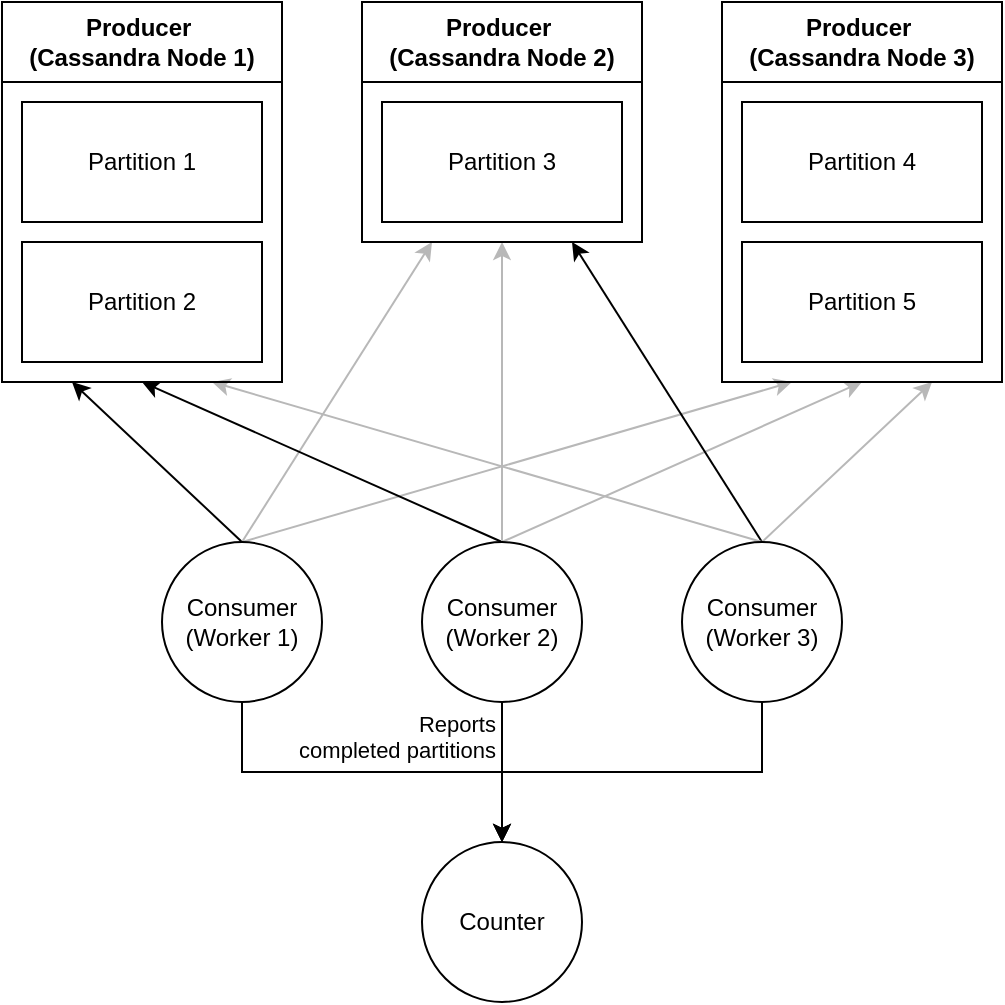 <mxfile version="20.8.16" type="device"><diagram name="Page-1" id="AO8bkcMqrLRlqsZEOm6u"><mxGraphModel dx="1100" dy="756" grid="1" gridSize="10" guides="1" tooltips="1" connect="1" arrows="1" fold="1" page="1" pageScale="1" pageWidth="827" pageHeight="1169" math="0" shadow="0"><root><mxCell id="0"/><mxCell id="1" parent="0"/><mxCell id="wX_-kb0E8WozYV4CJ8G3-15" style="edgeStyle=orthogonalEdgeStyle;rounded=0;orthogonalLoop=1;jettySize=auto;html=1;exitX=0.5;exitY=1;exitDx=0;exitDy=0;" edge="1" parent="1" source="wX_-kb0E8WozYV4CJ8G3-1" target="wX_-kb0E8WozYV4CJ8G3-14"><mxGeometry relative="1" as="geometry"/></mxCell><mxCell id="wX_-kb0E8WozYV4CJ8G3-22" style="edgeStyle=none;rounded=0;orthogonalLoop=1;jettySize=auto;html=1;exitX=0.5;exitY=0;exitDx=0;exitDy=0;entryX=0.25;entryY=1;entryDx=0;entryDy=0;" edge="1" parent="1" source="wX_-kb0E8WozYV4CJ8G3-1" target="wX_-kb0E8WozYV4CJ8G3-4"><mxGeometry relative="1" as="geometry"/></mxCell><mxCell id="wX_-kb0E8WozYV4CJ8G3-23" style="edgeStyle=none;rounded=0;orthogonalLoop=1;jettySize=auto;html=1;exitX=0.5;exitY=0;exitDx=0;exitDy=0;entryX=0.25;entryY=1;entryDx=0;entryDy=0;fillColor=#f5f5f5;gradientColor=#b3b3b3;strokeColor=#B8B8B8;" edge="1" parent="1" source="wX_-kb0E8WozYV4CJ8G3-1" target="wX_-kb0E8WozYV4CJ8G3-8"><mxGeometry relative="1" as="geometry"/></mxCell><mxCell id="wX_-kb0E8WozYV4CJ8G3-25" style="edgeStyle=none;rounded=0;orthogonalLoop=1;jettySize=auto;html=1;exitX=0.5;exitY=0;exitDx=0;exitDy=0;entryX=0.25;entryY=1;entryDx=0;entryDy=0;strokeColor=#B8B8B8;" edge="1" parent="1" source="wX_-kb0E8WozYV4CJ8G3-1" target="wX_-kb0E8WozYV4CJ8G3-11"><mxGeometry relative="1" as="geometry"/></mxCell><mxCell id="wX_-kb0E8WozYV4CJ8G3-1" value="Consumer&lt;br&gt;(Worker 1)" style="ellipse;whiteSpace=wrap;html=1;aspect=fixed;" vertex="1" parent="1"><mxGeometry x="180" y="290" width="80" height="80" as="geometry"/></mxCell><mxCell id="wX_-kb0E8WozYV4CJ8G3-16" value="Reports &lt;br&gt;completed partitions" style="edgeStyle=orthogonalEdgeStyle;rounded=0;orthogonalLoop=1;jettySize=auto;html=1;exitX=0.5;exitY=1;exitDx=0;exitDy=0;labelPosition=left;verticalLabelPosition=top;align=right;verticalAlign=bottom;spacing=4;" edge="1" parent="1" source="wX_-kb0E8WozYV4CJ8G3-2" target="wX_-kb0E8WozYV4CJ8G3-14"><mxGeometry relative="1" as="geometry"/></mxCell><mxCell id="wX_-kb0E8WozYV4CJ8G3-21" style="edgeStyle=none;rounded=0;orthogonalLoop=1;jettySize=auto;html=1;exitX=0.5;exitY=0;exitDx=0;exitDy=0;entryX=0.5;entryY=1;entryDx=0;entryDy=0;" edge="1" parent="1" source="wX_-kb0E8WozYV4CJ8G3-2" target="wX_-kb0E8WozYV4CJ8G3-4"><mxGeometry relative="1" as="geometry"/></mxCell><mxCell id="wX_-kb0E8WozYV4CJ8G3-24" style="edgeStyle=none;rounded=0;orthogonalLoop=1;jettySize=auto;html=1;exitX=0.5;exitY=0;exitDx=0;exitDy=0;entryX=0.5;entryY=1;entryDx=0;entryDy=0;strokeColor=#B8B8B8;" edge="1" parent="1" source="wX_-kb0E8WozYV4CJ8G3-2" target="wX_-kb0E8WozYV4CJ8G3-8"><mxGeometry relative="1" as="geometry"/></mxCell><mxCell id="wX_-kb0E8WozYV4CJ8G3-26" style="edgeStyle=none;rounded=0;orthogonalLoop=1;jettySize=auto;html=1;exitX=0.5;exitY=0;exitDx=0;exitDy=0;entryX=0.5;entryY=1;entryDx=0;entryDy=0;strokeColor=#B8B8B8;" edge="1" parent="1" source="wX_-kb0E8WozYV4CJ8G3-2" target="wX_-kb0E8WozYV4CJ8G3-11"><mxGeometry relative="1" as="geometry"/></mxCell><mxCell id="wX_-kb0E8WozYV4CJ8G3-2" value="Consumer&lt;br&gt;(Worker 2)" style="ellipse;whiteSpace=wrap;html=1;aspect=fixed;" vertex="1" parent="1"><mxGeometry x="310" y="290" width="80" height="80" as="geometry"/></mxCell><mxCell id="wX_-kb0E8WozYV4CJ8G3-17" style="edgeStyle=orthogonalEdgeStyle;rounded=0;orthogonalLoop=1;jettySize=auto;html=1;exitX=0.5;exitY=1;exitDx=0;exitDy=0;" edge="1" parent="1" source="wX_-kb0E8WozYV4CJ8G3-3" target="wX_-kb0E8WozYV4CJ8G3-14"><mxGeometry relative="1" as="geometry"/></mxCell><mxCell id="wX_-kb0E8WozYV4CJ8G3-18" style="rounded=0;orthogonalLoop=1;jettySize=auto;html=1;exitX=0.5;exitY=0;exitDx=0;exitDy=0;entryX=0.75;entryY=1;entryDx=0;entryDy=0;" edge="1" parent="1" source="wX_-kb0E8WozYV4CJ8G3-3" target="wX_-kb0E8WozYV4CJ8G3-8"><mxGeometry relative="1" as="geometry"/></mxCell><mxCell id="wX_-kb0E8WozYV4CJ8G3-27" style="edgeStyle=none;rounded=0;orthogonalLoop=1;jettySize=auto;html=1;exitX=0.5;exitY=0;exitDx=0;exitDy=0;entryX=0.75;entryY=1;entryDx=0;entryDy=0;strokeColor=#B8B8B8;" edge="1" parent="1" source="wX_-kb0E8WozYV4CJ8G3-3" target="wX_-kb0E8WozYV4CJ8G3-4"><mxGeometry relative="1" as="geometry"/></mxCell><mxCell id="wX_-kb0E8WozYV4CJ8G3-28" style="edgeStyle=none;rounded=0;orthogonalLoop=1;jettySize=auto;html=1;exitX=0.5;exitY=0;exitDx=0;exitDy=0;entryX=0.75;entryY=1;entryDx=0;entryDy=0;strokeColor=#B8B8B8;" edge="1" parent="1" source="wX_-kb0E8WozYV4CJ8G3-3" target="wX_-kb0E8WozYV4CJ8G3-11"><mxGeometry relative="1" as="geometry"/></mxCell><mxCell id="wX_-kb0E8WozYV4CJ8G3-3" value="Consumer&lt;br&gt;(Worker 3)" style="ellipse;whiteSpace=wrap;html=1;aspect=fixed;" vertex="1" parent="1"><mxGeometry x="440" y="290" width="80" height="80" as="geometry"/></mxCell><mxCell id="wX_-kb0E8WozYV4CJ8G3-4" value="Producer&amp;nbsp;&lt;br&gt;(Cassandra Node 1)" style="swimlane;whiteSpace=wrap;html=1;startSize=40;" vertex="1" parent="1"><mxGeometry x="100" y="20" width="140" height="190" as="geometry"/></mxCell><mxCell id="wX_-kb0E8WozYV4CJ8G3-6" value="Partition 1" style="rounded=0;whiteSpace=wrap;html=1;" vertex="1" parent="wX_-kb0E8WozYV4CJ8G3-4"><mxGeometry x="10" y="50" width="120" height="60" as="geometry"/></mxCell><mxCell id="wX_-kb0E8WozYV4CJ8G3-7" value="Partition 2" style="rounded=0;whiteSpace=wrap;html=1;" vertex="1" parent="wX_-kb0E8WozYV4CJ8G3-4"><mxGeometry x="10" y="120" width="120" height="60" as="geometry"/></mxCell><mxCell id="wX_-kb0E8WozYV4CJ8G3-8" value="Producer&amp;nbsp;&lt;br&gt;(Cassandra Node 2)" style="swimlane;whiteSpace=wrap;html=1;startSize=40;" vertex="1" parent="1"><mxGeometry x="280" y="20" width="140" height="120" as="geometry"/></mxCell><mxCell id="wX_-kb0E8WozYV4CJ8G3-9" value="Partition 3" style="rounded=0;whiteSpace=wrap;html=1;" vertex="1" parent="wX_-kb0E8WozYV4CJ8G3-8"><mxGeometry x="10" y="50" width="120" height="60" as="geometry"/></mxCell><mxCell id="wX_-kb0E8WozYV4CJ8G3-11" value="Producer&amp;nbsp;&lt;br&gt;(Cassandra Node 3)" style="swimlane;whiteSpace=wrap;html=1;startSize=40;" vertex="1" parent="1"><mxGeometry x="460" y="20" width="140" height="190" as="geometry"/></mxCell><mxCell id="wX_-kb0E8WozYV4CJ8G3-12" value="Partition 4" style="rounded=0;whiteSpace=wrap;html=1;" vertex="1" parent="wX_-kb0E8WozYV4CJ8G3-11"><mxGeometry x="10" y="50" width="120" height="60" as="geometry"/></mxCell><mxCell id="wX_-kb0E8WozYV4CJ8G3-13" value="Partition 5" style="rounded=0;whiteSpace=wrap;html=1;" vertex="1" parent="wX_-kb0E8WozYV4CJ8G3-11"><mxGeometry x="10" y="120" width="120" height="60" as="geometry"/></mxCell><mxCell id="wX_-kb0E8WozYV4CJ8G3-14" value="Counter" style="ellipse;whiteSpace=wrap;html=1;aspect=fixed;" vertex="1" parent="1"><mxGeometry x="310" y="440" width="80" height="80" as="geometry"/></mxCell></root></mxGraphModel></diagram></mxfile>